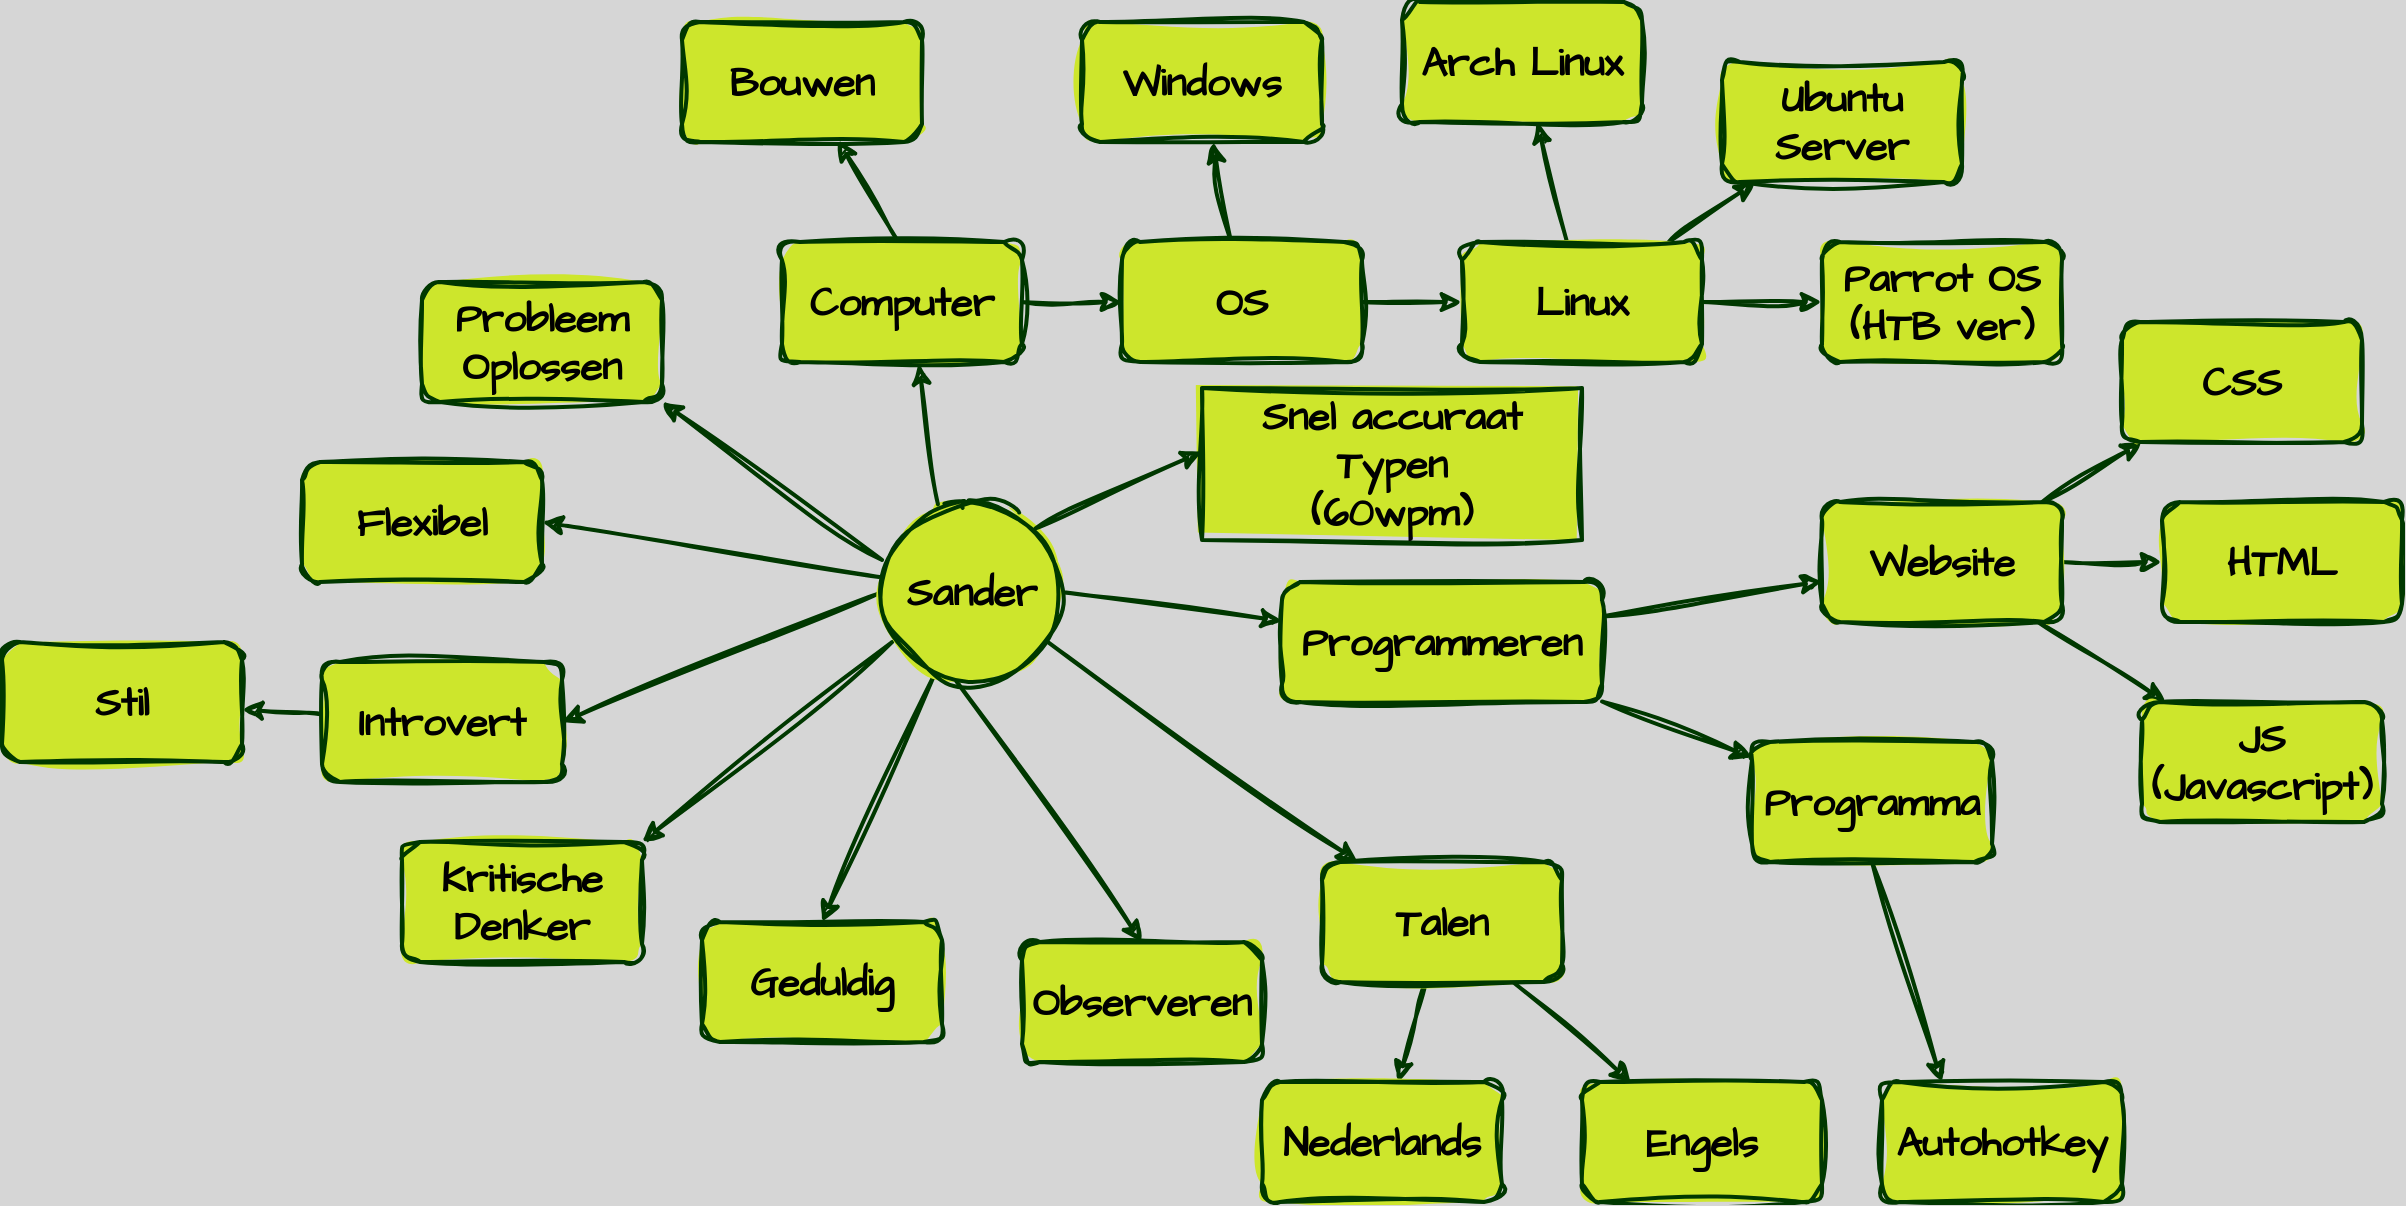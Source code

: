 <mxfile pages="2">
    <diagram id="lJBfK8prxVRhPcDOEmRC" name="Page-2">
        <mxGraphModel dx="1048" dy="631" grid="0" gridSize="49" guides="1" tooltips="1" connect="1" arrows="1" fold="1" page="1" pageScale="1" pageWidth="1600" pageHeight="900" background="#D6D6D6" math="0" shadow="0">
            <root>
                <mxCell id="0"/>
                <mxCell id="1" parent="0"/>
                <mxCell id="dBHgf9cFqM27kFAd7DCH-3" style="rounded=1;sketch=1;hachureGap=4;jiggle=2;curveFitting=1;orthogonalLoop=1;jettySize=auto;html=1;exitX=0;exitY=0.322;exitDx=0;exitDy=0;entryX=1;entryY=1;entryDx=0;entryDy=0;fontFamily=Architects Daughter;fontSource=https%3A%2F%2Ffonts.googleapis.com%2Fcss%3Ffamily%3DArchitects%2BDaughter;fontSize=16;exitPerimeter=0;strokeWidth=2;strokeColor=#003800;" parent="1" source="DGJEwcqjDVETwr9-OVBS-3" target="FKTd8FJMSbVs8_6Q-IS1-1" edge="1">
                    <mxGeometry relative="1" as="geometry">
                        <mxPoint x="580" y="370" as="sourcePoint"/>
                    </mxGeometry>
                </mxCell>
                <mxCell id="dBHgf9cFqM27kFAd7DCH-4" style="rounded=1;sketch=1;hachureGap=4;jiggle=2;curveFitting=1;orthogonalLoop=1;jettySize=auto;html=1;entryX=1;entryY=0.5;entryDx=0;entryDy=0;fontFamily=Architects Daughter;fontSource=https%3A%2F%2Ffonts.googleapis.com%2Fcss%3Ffamily%3DArchitects%2BDaughter;fontSize=16;strokeWidth=2;strokeColor=#003800;" parent="1" source="DGJEwcqjDVETwr9-OVBS-3" target="dBHgf9cFqM27kFAd7DCH-1" edge="1">
                    <mxGeometry relative="1" as="geometry">
                        <mxPoint x="580" y="400" as="sourcePoint"/>
                    </mxGeometry>
                </mxCell>
                <mxCell id="dBHgf9cFqM27kFAd7DCH-5" style="rounded=1;sketch=1;hachureGap=4;jiggle=2;curveFitting=1;orthogonalLoop=1;jettySize=auto;html=1;exitX=0.056;exitY=0.778;exitDx=0;exitDy=0;entryX=1;entryY=0;entryDx=0;entryDy=0;fontFamily=Architects Daughter;fontSource=https%3A%2F%2Ffonts.googleapis.com%2Fcss%3Ffamily%3DArchitects%2BDaughter;fontSize=16;exitPerimeter=0;strokeWidth=2;strokeColor=#003800;" parent="1" source="DGJEwcqjDVETwr9-OVBS-3" target="dBHgf9cFqM27kFAd7DCH-2" edge="1">
                    <mxGeometry relative="1" as="geometry">
                        <mxPoint x="580" y="430" as="sourcePoint"/>
                    </mxGeometry>
                </mxCell>
                <mxCell id="sg76Kp0iJmOYsMnc0KKo-1" style="rounded=1;sketch=1;hachureGap=4;jiggle=2;curveFitting=1;orthogonalLoop=1;jettySize=auto;html=1;entryX=0.5;entryY=0;entryDx=0;entryDy=0;fontFamily=Architects Daughter;fontSource=https%3A%2F%2Ffonts.googleapis.com%2Fcss%3Ffamily%3DArchitects%2BDaughter;fontSize=16;strokeColor=#003800;strokeWidth=2;" parent="1" source="DGJEwcqjDVETwr9-OVBS-3" target="ICA8Ov3XOzPT_Pr_ku3s-1" edge="1">
                    <mxGeometry relative="1" as="geometry">
                        <mxPoint x="640" y="430" as="sourcePoint"/>
                    </mxGeometry>
                </mxCell>
                <mxCell id="sg76Kp0iJmOYsMnc0KKo-2" style="rounded=1;sketch=1;hachureGap=4;jiggle=2;curveFitting=1;orthogonalLoop=1;jettySize=auto;html=1;exitX=0.4;exitY=0.978;exitDx=0;exitDy=0;entryX=0.5;entryY=0;entryDx=0;entryDy=0;fontFamily=Architects Daughter;fontSource=https%3A%2F%2Ffonts.googleapis.com%2Fcss%3Ffamily%3DArchitects%2BDaughter;fontSize=16;exitPerimeter=0;strokeColor=#003800;strokeWidth=2;" parent="1" source="DGJEwcqjDVETwr9-OVBS-3" target="ICA8Ov3XOzPT_Pr_ku3s-2" edge="1">
                    <mxGeometry relative="1" as="geometry">
                        <mxPoint x="670" y="430" as="sourcePoint"/>
                    </mxGeometry>
                </mxCell>
                <mxCell id="bMK--N1_vSF7hzGGuqKS-2" value="" style="rounded=1;sketch=1;hachureGap=4;jiggle=2;curveFitting=1;orthogonalLoop=1;jettySize=auto;html=1;fontFamily=Architects Daughter;fontSource=https%3A%2F%2Ffonts.googleapis.com%2Fcss%3Ffamily%3DArchitects%2BDaughter;fontSize=16;exitX=0.922;exitY=0.778;exitDx=0;exitDy=0;exitPerimeter=0;strokeColor=#003800;strokeWidth=2;" parent="1" source="DGJEwcqjDVETwr9-OVBS-3" target="bMK--N1_vSF7hzGGuqKS-1" edge="1">
                    <mxGeometry relative="1" as="geometry">
                        <mxPoint x="689.286" y="430" as="sourcePoint"/>
                    </mxGeometry>
                </mxCell>
                <mxCell id="bMK--N1_vSF7hzGGuqKS-4" value="" style="rounded=1;sketch=1;hachureGap=4;jiggle=2;curveFitting=1;orthogonalLoop=1;jettySize=auto;html=1;fontFamily=Architects Daughter;fontSource=https%3A%2F%2Ffonts.googleapis.com%2Fcss%3Ffamily%3DArchitects%2BDaughter;fontSize=16;exitX=1;exitY=0.5;exitDx=0;exitDy=0;fillColor=#008a00;strokeColor=#003800;strokeWidth=2;" parent="1" source="DGJEwcqjDVETwr9-OVBS-3" target="bMK--N1_vSF7hzGGuqKS-3" edge="1">
                    <mxGeometry relative="1" as="geometry">
                        <mxPoint x="700" y="397.391" as="sourcePoint"/>
                    </mxGeometry>
                </mxCell>
                <mxCell id="7GL4Ds3x8wnqYHLI3vcl-6" value="" style="sketch=1;hachureGap=4;jiggle=2;curveFitting=1;orthogonalLoop=1;jettySize=auto;html=1;fontFamily=Architects Daughter;fontSource=https%3A%2F%2Ffonts.googleapis.com%2Fcss%3Ffamily%3DArchitects%2BDaughter;fontSize=16;strokeColor=#003800;strokeWidth=2;" parent="1" source="7GL4Ds3x8wnqYHLI3vcl-1" target="7GL4Ds3x8wnqYHLI3vcl-5" edge="1">
                    <mxGeometry relative="1" as="geometry"/>
                </mxCell>
                <mxCell id="7GL4Ds3x8wnqYHLI3vcl-1" value="Computer" style="whiteSpace=wrap;html=1;fontSize=20;fontFamily=Architects Daughter;sketch=1;hachureGap=4;jiggle=2;curveFitting=1;fontSource=https%3A%2F%2Ffonts.googleapis.com%2Fcss%3Ffamily%3DArchitects%2BDaughter;rounded=1;fillColor=#CDE62C;strokeColor=#003800;fontColor=#000000;fillStyle=solid;strokeWidth=2;fontStyle=1;" parent="1" vertex="1">
                    <mxGeometry x="540" y="200" width="120" height="60" as="geometry"/>
                </mxCell>
                <mxCell id="7GL4Ds3x8wnqYHLI3vcl-3" value="Bouwen" style="whiteSpace=wrap;html=1;fontSize=20;fontFamily=Architects Daughter;sketch=1;hachureGap=4;jiggle=2;curveFitting=1;fontSource=https%3A%2F%2Ffonts.googleapis.com%2Fcss%3Ffamily%3DArchitects%2BDaughter;rounded=1;fillColor=#CDE62C;strokeColor=#003800;fontColor=#000000;fillStyle=solid;strokeWidth=2;fontStyle=1;" parent="1" vertex="1">
                    <mxGeometry x="490" y="90" width="120" height="60" as="geometry"/>
                </mxCell>
                <mxCell id="7GL4Ds3x8wnqYHLI3vcl-8" value="" style="sketch=1;hachureGap=4;jiggle=2;curveFitting=1;orthogonalLoop=1;jettySize=auto;html=1;fontFamily=Architects Daughter;fontSource=https%3A%2F%2Ffonts.googleapis.com%2Fcss%3Ffamily%3DArchitects%2BDaughter;fontSize=16;strokeColor=#003800;strokeWidth=2;" parent="1" source="7GL4Ds3x8wnqYHLI3vcl-5" target="7GL4Ds3x8wnqYHLI3vcl-7" edge="1">
                    <mxGeometry relative="1" as="geometry"/>
                </mxCell>
                <mxCell id="7GL4Ds3x8wnqYHLI3vcl-10" value="" style="sketch=1;hachureGap=4;jiggle=2;curveFitting=1;orthogonalLoop=1;jettySize=auto;html=1;fontFamily=Architects Daughter;fontSource=https%3A%2F%2Ffonts.googleapis.com%2Fcss%3Ffamily%3DArchitects%2BDaughter;fontSize=16;strokeColor=#003800;strokeWidth=2;" parent="1" source="7GL4Ds3x8wnqYHLI3vcl-5" target="7GL4Ds3x8wnqYHLI3vcl-9" edge="1">
                    <mxGeometry relative="1" as="geometry"/>
                </mxCell>
                <mxCell id="7GL4Ds3x8wnqYHLI3vcl-5" value="OS" style="whiteSpace=wrap;html=1;fontSize=20;fontFamily=Architects Daughter;sketch=1;hachureGap=4;jiggle=2;curveFitting=1;fontSource=https%3A%2F%2Ffonts.googleapis.com%2Fcss%3Ffamily%3DArchitects%2BDaughter;rounded=1;fillColor=#CDE62C;strokeColor=#003800;fontColor=#000000;fillStyle=solid;strokeWidth=2;fontStyle=1;" parent="1" vertex="1">
                    <mxGeometry x="710" y="200" width="120" height="60" as="geometry"/>
                </mxCell>
                <mxCell id="7GL4Ds3x8wnqYHLI3vcl-7" value="Windows" style="whiteSpace=wrap;html=1;fontSize=20;fontFamily=Architects Daughter;sketch=1;hachureGap=4;jiggle=2;curveFitting=1;fontSource=https%3A%2F%2Ffonts.googleapis.com%2Fcss%3Ffamily%3DArchitects%2BDaughter;rounded=1;fillColor=#CDE62C;strokeColor=#003800;fontColor=#000000;fillStyle=solid;strokeWidth=2;fontStyle=1;" parent="1" vertex="1">
                    <mxGeometry x="690" y="90" width="120" height="60" as="geometry"/>
                </mxCell>
                <mxCell id="7GL4Ds3x8wnqYHLI3vcl-12" value="" style="sketch=1;hachureGap=4;jiggle=2;curveFitting=1;orthogonalLoop=1;jettySize=auto;html=1;fontFamily=Architects Daughter;fontSource=https%3A%2F%2Ffonts.googleapis.com%2Fcss%3Ffamily%3DArchitects%2BDaughter;fontSize=16;strokeColor=#003800;strokeWidth=2;" parent="1" source="7GL4Ds3x8wnqYHLI3vcl-9" target="7GL4Ds3x8wnqYHLI3vcl-11" edge="1">
                    <mxGeometry relative="1" as="geometry"/>
                </mxCell>
                <mxCell id="7GL4Ds3x8wnqYHLI3vcl-14" value="" style="sketch=1;hachureGap=4;jiggle=2;curveFitting=1;orthogonalLoop=1;jettySize=auto;html=1;fontFamily=Architects Daughter;fontSource=https%3A%2F%2Ffonts.googleapis.com%2Fcss%3Ffamily%3DArchitects%2BDaughter;fontSize=16;strokeColor=#003800;strokeWidth=2;" parent="1" source="7GL4Ds3x8wnqYHLI3vcl-9" target="7GL4Ds3x8wnqYHLI3vcl-13" edge="1">
                    <mxGeometry relative="1" as="geometry"/>
                </mxCell>
                <mxCell id="sg76Kp0iJmOYsMnc0KKo-4" value="" style="edgeStyle=orthogonalEdgeStyle;rounded=1;sketch=1;hachureGap=4;jiggle=2;curveFitting=1;orthogonalLoop=1;jettySize=auto;html=1;fontFamily=Architects Daughter;fontSource=https%3A%2F%2Ffonts.googleapis.com%2Fcss%3Ffamily%3DArchitects%2BDaughter;fontSize=16;strokeColor=#003800;strokeWidth=2;" parent="1" source="7GL4Ds3x8wnqYHLI3vcl-9" target="sg76Kp0iJmOYsMnc0KKo-3" edge="1">
                    <mxGeometry relative="1" as="geometry"/>
                </mxCell>
                <mxCell id="7GL4Ds3x8wnqYHLI3vcl-9" value="Linux" style="whiteSpace=wrap;html=1;fontSize=20;fontFamily=Architects Daughter;sketch=1;hachureGap=4;jiggle=2;curveFitting=1;fontSource=https%3A%2F%2Ffonts.googleapis.com%2Fcss%3Ffamily%3DArchitects%2BDaughter;rounded=1;fillColor=#CDE62C;strokeColor=#003800;fontColor=#000000;fillStyle=solid;strokeWidth=2;fontStyle=1;" parent="1" vertex="1">
                    <mxGeometry x="880" y="200" width="120" height="60" as="geometry"/>
                </mxCell>
                <mxCell id="7GL4Ds3x8wnqYHLI3vcl-11" value="Arch Linux" style="whiteSpace=wrap;html=1;fontSize=20;fontFamily=Architects Daughter;sketch=1;hachureGap=4;jiggle=2;curveFitting=1;fontSource=https%3A%2F%2Ffonts.googleapis.com%2Fcss%3Ffamily%3DArchitects%2BDaughter;rounded=1;fillColor=#CDE62C;strokeColor=#003800;fontColor=#000000;fillStyle=solid;strokeWidth=2;fontStyle=1;" parent="1" vertex="1">
                    <mxGeometry x="850" y="80" width="120" height="60" as="geometry"/>
                </mxCell>
                <mxCell id="7GL4Ds3x8wnqYHLI3vcl-13" value="Ubuntu Server" style="whiteSpace=wrap;html=1;fontSize=20;fontFamily=Architects Daughter;sketch=1;hachureGap=4;jiggle=2;curveFitting=1;fontSource=https%3A%2F%2Ffonts.googleapis.com%2Fcss%3Ffamily%3DArchitects%2BDaughter;rounded=1;fillColor=#CDE62C;strokeColor=#003800;fontColor=#000000;fillStyle=solid;strokeWidth=2;fontStyle=1;" parent="1" vertex="1">
                    <mxGeometry x="1010" y="110" width="120" height="60" as="geometry"/>
                </mxCell>
                <mxCell id="FKTd8FJMSbVs8_6Q-IS1-1" value="Probleem Oplossen" style="whiteSpace=wrap;html=1;sketch=1;hachureGap=4;jiggle=2;curveFitting=1;fontFamily=Architects Daughter;fontSource=https%3A%2F%2Ffonts.googleapis.com%2Fcss%3Ffamily%3DArchitects%2BDaughter;fontSize=20;rounded=1;fillColor=#CDE62C;strokeColor=#003800;fontColor=#000000;fillStyle=solid;strokeWidth=2;fontStyle=1;" parent="1" vertex="1">
                    <mxGeometry x="360" y="220" width="120" height="60" as="geometry"/>
                </mxCell>
                <mxCell id="dBHgf9cFqM27kFAd7DCH-1" value="Flexibel" style="whiteSpace=wrap;html=1;rounded=1;sketch=1;hachureGap=4;jiggle=2;curveFitting=1;fontFamily=Architects Daughter;fontSource=https%3A%2F%2Ffonts.googleapis.com%2Fcss%3Ffamily%3DArchitects%2BDaughter;fontSize=20;fillColor=#CDE62C;strokeColor=#003800;fontColor=#000000;fillStyle=solid;strokeWidth=2;fontStyle=1;" parent="1" vertex="1">
                    <mxGeometry x="300" y="310" width="120" height="60" as="geometry"/>
                </mxCell>
                <mxCell id="dBHgf9cFqM27kFAd7DCH-2" value="Kritische Denker" style="whiteSpace=wrap;html=1;rounded=1;sketch=1;hachureGap=4;jiggle=2;curveFitting=1;fontFamily=Architects Daughter;fontSource=https%3A%2F%2Ffonts.googleapis.com%2Fcss%3Ffamily%3DArchitects%2BDaughter;fontSize=20;fillColor=#CDE62C;strokeColor=#003800;fontColor=#000000;fillStyle=solid;strokeWidth=2;fontStyle=1;" parent="1" vertex="1">
                    <mxGeometry x="350" y="500" width="120" height="60" as="geometry"/>
                </mxCell>
                <mxCell id="ICA8Ov3XOzPT_Pr_ku3s-1" value="Geduldig" style="whiteSpace=wrap;html=1;rounded=1;sketch=1;hachureGap=4;jiggle=2;curveFitting=1;fontFamily=Architects Daughter;fontSource=https%3A%2F%2Ffonts.googleapis.com%2Fcss%3Ffamily%3DArchitects%2BDaughter;fontSize=20;fillColor=#CDE62C;strokeColor=#003800;fontColor=#000000;fillStyle=solid;strokeWidth=2;fontStyle=1;" parent="1" vertex="1">
                    <mxGeometry x="500" y="540" width="120" height="60" as="geometry"/>
                </mxCell>
                <mxCell id="ICA8Ov3XOzPT_Pr_ku3s-2" value="Observeren" style="whiteSpace=wrap;html=1;rounded=1;sketch=1;hachureGap=4;jiggle=2;curveFitting=1;fontFamily=Architects Daughter;fontSource=https%3A%2F%2Ffonts.googleapis.com%2Fcss%3Ffamily%3DArchitects%2BDaughter;fontSize=20;fillColor=#CDE62C;strokeColor=#003800;fontColor=#000000;fillStyle=solid;strokeWidth=2;fontStyle=1;" parent="1" vertex="1">
                    <mxGeometry x="660" y="550" width="120" height="60" as="geometry"/>
                </mxCell>
                <mxCell id="sg76Kp0iJmOYsMnc0KKo-3" value="Parrot OS (HTB ver)" style="whiteSpace=wrap;html=1;fontSize=20;fontFamily=Architects Daughter;sketch=1;hachureGap=4;jiggle=2;curveFitting=1;fontSource=https%3A%2F%2Ffonts.googleapis.com%2Fcss%3Ffamily%3DArchitects%2BDaughter;rounded=1;fillColor=#CDE62C;strokeColor=#003800;fontColor=#000000;fillStyle=solid;strokeWidth=2;fontStyle=1;" parent="1" vertex="1">
                    <mxGeometry x="1060" y="200" width="120" height="60" as="geometry"/>
                </mxCell>
                <mxCell id="VrqIYCGYo8m3otVx9rai-2" value="" style="rounded=1;sketch=1;hachureGap=4;jiggle=2;curveFitting=1;orthogonalLoop=1;jettySize=auto;html=1;fontFamily=Architects Daughter;fontSource=https%3A%2F%2Ffonts.googleapis.com%2Fcss%3Ffamily%3DArchitects%2BDaughter;fontSize=16;strokeColor=#003800;strokeWidth=2;" parent="1" source="bMK--N1_vSF7hzGGuqKS-1" target="VrqIYCGYo8m3otVx9rai-1" edge="1">
                    <mxGeometry relative="1" as="geometry"/>
                </mxCell>
                <mxCell id="VrqIYCGYo8m3otVx9rai-4" value="" style="rounded=1;sketch=1;hachureGap=4;jiggle=2;curveFitting=1;orthogonalLoop=1;jettySize=auto;html=1;fontFamily=Architects Daughter;fontSource=https%3A%2F%2Ffonts.googleapis.com%2Fcss%3Ffamily%3DArchitects%2BDaughter;fontSize=16;strokeColor=#003800;strokeWidth=2;" parent="1" source="bMK--N1_vSF7hzGGuqKS-1" target="VrqIYCGYo8m3otVx9rai-3" edge="1">
                    <mxGeometry relative="1" as="geometry"/>
                </mxCell>
                <mxCell id="bMK--N1_vSF7hzGGuqKS-1" value="Talen" style="whiteSpace=wrap;html=1;fontSize=20;fontFamily=Architects Daughter;sketch=1;hachureGap=4;jiggle=2;curveFitting=1;fontSource=https%3A%2F%2Ffonts.googleapis.com%2Fcss%3Ffamily%3DArchitects%2BDaughter;rounded=1;fillColor=#CDE62C;strokeColor=#003800;fontColor=#000000;fillStyle=solid;strokeWidth=2;fontStyle=1;" parent="1" vertex="1">
                    <mxGeometry x="810" y="510" width="120" height="60" as="geometry"/>
                </mxCell>
                <mxCell id="VrqIYCGYo8m3otVx9rai-7" value="" style="rounded=1;sketch=1;hachureGap=4;jiggle=2;curveFitting=1;orthogonalLoop=1;jettySize=auto;html=1;fontFamily=Architects Daughter;fontSource=https%3A%2F%2Ffonts.googleapis.com%2Fcss%3Ffamily%3DArchitects%2BDaughter;fontSize=16;fontColor=#003800;strokeColor=#003800;strokeWidth=2;" parent="1" source="bMK--N1_vSF7hzGGuqKS-3" target="VrqIYCGYo8m3otVx9rai-5" edge="1">
                    <mxGeometry relative="1" as="geometry"/>
                </mxCell>
                <mxCell id="VrqIYCGYo8m3otVx9rai-9" value="" style="rounded=1;sketch=1;hachureGap=4;jiggle=2;curveFitting=1;orthogonalLoop=1;jettySize=auto;html=1;fontFamily=Architects Daughter;fontSource=https%3A%2F%2Ffonts.googleapis.com%2Fcss%3Ffamily%3DArchitects%2BDaughter;fontSize=16;strokeWidth=2;strokeColor=#003800;" parent="1" source="bMK--N1_vSF7hzGGuqKS-3" target="VrqIYCGYo8m3otVx9rai-8" edge="1">
                    <mxGeometry relative="1" as="geometry"/>
                </mxCell>
                <mxCell id="bMK--N1_vSF7hzGGuqKS-3" value="Programmeren" style="whiteSpace=wrap;html=1;fontSize=20;fontFamily=Architects Daughter;sketch=1;hachureGap=4;jiggle=2;curveFitting=1;fontSource=https%3A%2F%2Ffonts.googleapis.com%2Fcss%3Ffamily%3DArchitects%2BDaughter;rounded=1;fillColor=#CDE62C;fillStyle=solid;strokeWidth=2;strokeColor=#003800;fontColor=#000000;fontStyle=1" parent="1" vertex="1">
                    <mxGeometry x="790" y="370" width="160" height="60" as="geometry"/>
                </mxCell>
                <mxCell id="VrqIYCGYo8m3otVx9rai-1" value="Nederlands" style="whiteSpace=wrap;html=1;fontSize=20;fontFamily=Architects Daughter;sketch=1;hachureGap=4;jiggle=2;curveFitting=1;fontSource=https%3A%2F%2Ffonts.googleapis.com%2Fcss%3Ffamily%3DArchitects%2BDaughter;rounded=1;fillColor=#CDE62C;strokeColor=#003800;fontColor=#000000;fillStyle=solid;strokeWidth=2;fontStyle=1;" parent="1" vertex="1">
                    <mxGeometry x="780" y="620" width="120" height="60" as="geometry"/>
                </mxCell>
                <mxCell id="VrqIYCGYo8m3otVx9rai-3" value="Engels" style="whiteSpace=wrap;html=1;fontSize=20;fontFamily=Architects Daughter;sketch=1;hachureGap=4;jiggle=2;curveFitting=1;fontSource=https%3A%2F%2Ffonts.googleapis.com%2Fcss%3Ffamily%3DArchitects%2BDaughter;rounded=1;fillColor=#CDE62C;strokeColor=#003800;fontColor=#000000;fillStyle=solid;strokeWidth=2;fontStyle=1;" parent="1" vertex="1">
                    <mxGeometry x="940" y="620" width="120" height="60" as="geometry"/>
                </mxCell>
                <mxCell id="VrqIYCGYo8m3otVx9rai-11" value="" style="rounded=1;sketch=1;hachureGap=4;jiggle=2;curveFitting=1;orthogonalLoop=1;jettySize=auto;html=1;fontFamily=Architects Daughter;fontSource=https%3A%2F%2Ffonts.googleapis.com%2Fcss%3Ffamily%3DArchitects%2BDaughter;fontSize=16;strokeColor=#003800;strokeWidth=2;" parent="1" source="VrqIYCGYo8m3otVx9rai-5" target="VrqIYCGYo8m3otVx9rai-10" edge="1">
                    <mxGeometry relative="1" as="geometry"/>
                </mxCell>
                <mxCell id="VrqIYCGYo8m3otVx9rai-13" value="" style="rounded=1;sketch=1;hachureGap=4;jiggle=2;curveFitting=1;orthogonalLoop=1;jettySize=auto;html=1;fontFamily=Architects Daughter;fontSource=https%3A%2F%2Ffonts.googleapis.com%2Fcss%3Ffamily%3DArchitects%2BDaughter;fontSize=16;strokeWidth=2;strokeColor=#003800;" parent="1" source="VrqIYCGYo8m3otVx9rai-5" target="VrqIYCGYo8m3otVx9rai-12" edge="1">
                    <mxGeometry relative="1" as="geometry"/>
                </mxCell>
                <mxCell id="VrqIYCGYo8m3otVx9rai-15" value="" style="rounded=1;sketch=1;hachureGap=4;jiggle=2;curveFitting=1;orthogonalLoop=1;jettySize=auto;html=1;fontFamily=Architects Daughter;fontSource=https%3A%2F%2Ffonts.googleapis.com%2Fcss%3Ffamily%3DArchitects%2BDaughter;fontSize=16;strokeWidth=2;strokeColor=#003800;" parent="1" source="VrqIYCGYo8m3otVx9rai-5" target="VrqIYCGYo8m3otVx9rai-14" edge="1">
                    <mxGeometry relative="1" as="geometry"/>
                </mxCell>
                <mxCell id="VrqIYCGYo8m3otVx9rai-5" value="Website" style="whiteSpace=wrap;html=1;fontSize=20;fontFamily=Architects Daughter;sketch=1;hachureGap=4;jiggle=2;curveFitting=1;fontSource=https%3A%2F%2Ffonts.googleapis.com%2Fcss%3Ffamily%3DArchitects%2BDaughter;rounded=1;fillColor=#CDE62C;strokeColor=#003800;fontColor=#000000;fillStyle=solid;strokeWidth=2;fontStyle=1;" parent="1" vertex="1">
                    <mxGeometry x="1060" y="330" width="120" height="60" as="geometry"/>
                </mxCell>
                <mxCell id="VrqIYCGYo8m3otVx9rai-8" value="Programma" style="whiteSpace=wrap;html=1;fontSize=20;fontFamily=Architects Daughter;sketch=1;hachureGap=4;jiggle=2;curveFitting=1;fontSource=https%3A%2F%2Ffonts.googleapis.com%2Fcss%3Ffamily%3DArchitects%2BDaughter;rounded=1;fillColor=#CDE62C;fillStyle=solid;strokeWidth=2;strokeColor=#003800;fontColor=#000000;fontStyle=1" parent="1" vertex="1">
                    <mxGeometry x="1025" y="450" width="120" height="60" as="geometry"/>
                </mxCell>
                <mxCell id="VrqIYCGYo8m3otVx9rai-10" value="HTML" style="whiteSpace=wrap;html=1;fontSize=20;fontFamily=Architects Daughter;sketch=1;hachureGap=4;jiggle=2;curveFitting=1;fontSource=https%3A%2F%2Ffonts.googleapis.com%2Fcss%3Ffamily%3DArchitects%2BDaughter;rounded=1;fillColor=#CDE62C;strokeColor=#003800;fontColor=#000000;fillStyle=solid;strokeWidth=2;fontStyle=1;" parent="1" vertex="1">
                    <mxGeometry x="1230" y="330" width="120" height="60" as="geometry"/>
                </mxCell>
                <mxCell id="VrqIYCGYo8m3otVx9rai-12" value="CSS" style="whiteSpace=wrap;html=1;fontSize=20;fontFamily=Architects Daughter;sketch=1;hachureGap=4;jiggle=2;curveFitting=1;fontSource=https%3A%2F%2Ffonts.googleapis.com%2Fcss%3Ffamily%3DArchitects%2BDaughter;rounded=1;fillColor=#CDE62C;strokeColor=#003800;fontColor=#000000;fillStyle=solid;strokeWidth=2;fontStyle=1;" parent="1" vertex="1">
                    <mxGeometry x="1210" y="240" width="120" height="60" as="geometry"/>
                </mxCell>
                <mxCell id="VrqIYCGYo8m3otVx9rai-14" value="JS&lt;br&gt;(Javascript)" style="whiteSpace=wrap;html=1;fontSize=20;fontFamily=Architects Daughter;sketch=1;hachureGap=4;jiggle=2;curveFitting=1;fontSource=https%3A%2F%2Ffonts.googleapis.com%2Fcss%3Ffamily%3DArchitects%2BDaughter;rounded=1;fillColor=#CDE62C;strokeColor=#003800;fontColor=#000000;fillStyle=solid;strokeWidth=2;fontStyle=1;" parent="1" vertex="1">
                    <mxGeometry x="1220" y="430" width="120" height="60" as="geometry"/>
                </mxCell>
                <mxCell id="VrqIYCGYo8m3otVx9rai-17" value="Autohotkey" style="whiteSpace=wrap;html=1;rounded=1;sketch=1;hachureGap=4;jiggle=2;curveFitting=1;fontFamily=Architects Daughter;fontSource=https%3A%2F%2Ffonts.googleapis.com%2Fcss%3Ffamily%3DArchitects%2BDaughter;fontSize=20;fillColor=#CDE62C;strokeColor=#003800;fontColor=#000000;fillStyle=solid;strokeWidth=2;fontStyle=1;" parent="1" vertex="1">
                    <mxGeometry x="1090" y="620" width="120" height="60" as="geometry"/>
                </mxCell>
                <mxCell id="VrqIYCGYo8m3otVx9rai-18" style="rounded=1;sketch=1;hachureGap=4;jiggle=2;curveFitting=1;orthogonalLoop=1;jettySize=auto;html=1;exitX=0.5;exitY=1;exitDx=0;exitDy=0;entryX=0.25;entryY=0;entryDx=0;entryDy=0;fontFamily=Architects Daughter;fontSource=https%3A%2F%2Ffonts.googleapis.com%2Fcss%3Ffamily%3DArchitects%2BDaughter;fontSize=16;strokeColor=#003800;strokeWidth=2;" parent="1" source="VrqIYCGYo8m3otVx9rai-8" target="VrqIYCGYo8m3otVx9rai-17" edge="1">
                    <mxGeometry relative="1" as="geometry"/>
                </mxCell>
                <mxCell id="gaqq1DIrmuj75L9CFIoo-3" style="rounded=0;sketch=1;hachureGap=4;jiggle=2;curveFitting=1;orthogonalLoop=1;jettySize=auto;html=1;exitX=0;exitY=0.5;exitDx=0;exitDy=0;entryX=1;entryY=0.5;entryDx=0;entryDy=0;fontFamily=Architects Daughter;fontSource=https%3A%2F%2Ffonts.googleapis.com%2Fcss%3Ffamily%3DArchitects%2BDaughter;fontSize=16;strokeWidth=2;strokeColor=#003800;" parent="1" source="DGJEwcqjDVETwr9-OVBS-3" target="gaqq1DIrmuj75L9CFIoo-2" edge="1">
                    <mxGeometry relative="1" as="geometry"/>
                </mxCell>
                <mxCell id="DGJEwcqjDVETwr9-OVBS-3" value="Sander" style="ellipse;whiteSpace=wrap;html=1;aspect=fixed;rounded=1;sketch=1;hachureGap=4;jiggle=2;curveFitting=1;fontFamily=Architects Daughter;fontSource=https%3A%2F%2Ffonts.googleapis.com%2Fcss%3Ffamily%3DArchitects%2BDaughter;fontSize=20;fillColor=#CDE62C;strokeColor=#003800;fontColor=#000000;fillStyle=solid;strokeWidth=2;fontStyle=1;" parent="1" vertex="1">
                    <mxGeometry x="590" y="330" width="90" height="90" as="geometry"/>
                </mxCell>
                <mxCell id="gaqq1DIrmuj75L9CFIoo-5" value="" style="rounded=0;sketch=1;hachureGap=4;jiggle=2;curveFitting=1;orthogonalLoop=1;jettySize=auto;html=1;fontFamily=Architects Daughter;fontSource=https%3A%2F%2Ffonts.googleapis.com%2Fcss%3Ffamily%3DArchitects%2BDaughter;fontSize=16;strokeColor=#003800;strokeWidth=2;" parent="1" source="gaqq1DIrmuj75L9CFIoo-2" target="gaqq1DIrmuj75L9CFIoo-4" edge="1">
                    <mxGeometry relative="1" as="geometry"/>
                </mxCell>
                <mxCell id="gaqq1DIrmuj75L9CFIoo-2" value="Introvert" style="whiteSpace=wrap;html=1;sketch=1;hachureGap=4;jiggle=2;curveFitting=1;fontFamily=Architects Daughter;fontSource=https%3A%2F%2Ffonts.googleapis.com%2Fcss%3Ffamily%3DArchitects%2BDaughter;fontSize=20;fillColor=#CDE62C;strokeColor=#003800;fontColor=#000000;rounded=1;fillStyle=solid;strokeWidth=2;fontStyle=1;" parent="1" vertex="1">
                    <mxGeometry x="310" y="410" width="120" height="60" as="geometry"/>
                </mxCell>
                <mxCell id="gaqq1DIrmuj75L9CFIoo-4" value="Stil" style="whiteSpace=wrap;html=1;fontSize=20;fontFamily=Architects Daughter;sketch=1;hachureGap=4;jiggle=2;curveFitting=1;fontSource=https%3A%2F%2Ffonts.googleapis.com%2Fcss%3Ffamily%3DArchitects%2BDaughter;fillColor=#CDE62C;strokeColor=#003800;fontColor=#000000;rounded=1;fillStyle=solid;strokeWidth=2;fontStyle=1;" parent="1" vertex="1">
                    <mxGeometry x="150" y="400" width="120" height="60" as="geometry"/>
                </mxCell>
                <mxCell id="a_v9IAJ8nVV1_tyl91rn-1" value="Snel accuraat Typen&lt;br&gt;(60wpm)" style="whiteSpace=wrap;html=1;sketch=1;hachureGap=4;jiggle=2;curveFitting=1;fontFamily=Architects Daughter;fontSource=https%3A%2F%2Ffonts.googleapis.com%2Fcss%3Ffamily%3DArchitects%2BDaughter;fontSize=20;fillColor=#CDE62C;fillStyle=solid;strokeColor=#003800;strokeWidth=2;fontStyle=1;fontColor=#000000;" parent="1" vertex="1">
                    <mxGeometry x="750" y="273" width="190" height="76" as="geometry"/>
                </mxCell>
                <mxCell id="3" value="" style="rounded=1;sketch=1;hachureGap=4;jiggle=2;curveFitting=1;orthogonalLoop=1;jettySize=auto;html=1;fontFamily=Architects Daughter;fontSource=https%3A%2F%2Ffonts.googleapis.com%2Fcss%3Ffamily%3DArchitects%2BDaughter;fontSize=16;exitX=0.311;exitY=0.013;exitDx=0;exitDy=0;fillColor=#008a00;strokeColor=#003800;strokeWidth=2;entryX=0.57;entryY=1.013;entryDx=0;entryDy=0;entryPerimeter=0;exitPerimeter=0;" parent="1" source="DGJEwcqjDVETwr9-OVBS-3" target="7GL4Ds3x8wnqYHLI3vcl-1" edge="1">
                    <mxGeometry relative="1" as="geometry">
                        <mxPoint x="578" y="300" as="sourcePoint"/>
                        <mxPoint x="688" y="314.474" as="targetPoint"/>
                    </mxGeometry>
                </mxCell>
                <mxCell id="4" value="" style="rounded=1;sketch=1;hachureGap=4;jiggle=2;curveFitting=1;orthogonalLoop=1;jettySize=auto;html=1;fontFamily=Architects Daughter;fontSource=https%3A%2F%2Ffonts.googleapis.com%2Fcss%3Ffamily%3DArchitects%2BDaughter;fontSize=16;fillColor=#008a00;strokeColor=#003800;strokeWidth=2;" parent="1" edge="1">
                    <mxGeometry relative="1" as="geometry">
                        <mxPoint x="597" y="198" as="sourcePoint"/>
                        <mxPoint x="568" y="149" as="targetPoint"/>
                    </mxGeometry>
                </mxCell>
                <mxCell id="5" value="" style="rounded=1;sketch=1;hachureGap=4;jiggle=2;curveFitting=1;orthogonalLoop=1;jettySize=auto;html=1;fontFamily=Architects Daughter;fontSource=https%3A%2F%2Ffonts.googleapis.com%2Fcss%3Ffamily%3DArchitects%2BDaughter;fontSize=16;exitX=1;exitY=0;exitDx=0;exitDy=0;fillColor=#008a00;strokeColor=#003800;strokeWidth=2;entryX=0;entryY=0.418;entryDx=0;entryDy=0;entryPerimeter=0;" parent="1" source="DGJEwcqjDVETwr9-OVBS-3" target="a_v9IAJ8nVV1_tyl91rn-1" edge="1">
                    <mxGeometry relative="1" as="geometry">
                        <mxPoint x="627.99" y="341.17" as="sourcePoint"/>
                        <mxPoint x="618.4" y="270.78" as="targetPoint"/>
                    </mxGeometry>
                </mxCell>
            </root>
        </mxGraphModel>
    </diagram>
    <diagram id="OSzmch6q422nBb76zM-D" name="Page-3">
        <mxGraphModel dx="1048" dy="631" grid="0" gridSize="10" guides="1" tooltips="1" connect="1" arrows="1" fold="1" page="1" pageScale="1" pageWidth="1600" pageHeight="900" background="#D6D6D6" math="0" shadow="0">
            <root>
                <mxCell id="0"/>
                <mxCell id="1" parent="0"/>
                <mxCell id="wsx7w1LYCG1wdy5AvT3w-2" style="rounded=1;sketch=1;hachureGap=4;jiggle=2;curveFitting=1;orthogonalLoop=1;jettySize=auto;html=1;exitX=0;exitY=0.322;exitDx=0;exitDy=0;fontFamily=Architects Daughter;fontSource=https%3A%2F%2Ffonts.googleapis.com%2Fcss%3Ffamily%3DArchitects%2BDaughter;fontSize=16;exitPerimeter=0;strokeColor=#003800;strokeWidth=2;" parent="1" source="wsx7w1LYCG1wdy5AvT3w-47" target="wsx7w1LYCG1wdy5AvT3w-23" edge="1">
                    <mxGeometry relative="1" as="geometry">
                        <mxPoint x="580" y="370" as="sourcePoint"/>
                    </mxGeometry>
                </mxCell>
                <mxCell id="wsx7w1LYCG1wdy5AvT3w-3" style="rounded=1;sketch=1;hachureGap=4;jiggle=2;curveFitting=1;orthogonalLoop=1;jettySize=auto;html=1;entryX=1;entryY=0.5;entryDx=0;entryDy=0;fontFamily=Architects Daughter;fontSource=https%3A%2F%2Ffonts.googleapis.com%2Fcss%3Ffamily%3DArchitects%2BDaughter;fontSize=16;strokeColor=#003800;strokeWidth=2;" parent="1" source="wsx7w1LYCG1wdy5AvT3w-47" target="wsx7w1LYCG1wdy5AvT3w-24" edge="1">
                    <mxGeometry relative="1" as="geometry">
                        <mxPoint x="580" y="400" as="sourcePoint"/>
                    </mxGeometry>
                </mxCell>
                <mxCell id="wsx7w1LYCG1wdy5AvT3w-4" style="rounded=1;sketch=1;hachureGap=4;jiggle=2;curveFitting=1;orthogonalLoop=1;jettySize=auto;html=1;exitX=0.056;exitY=0.778;exitDx=0;exitDy=0;entryX=1;entryY=0;entryDx=0;entryDy=0;fontFamily=Architects Daughter;fontSource=https%3A%2F%2Ffonts.googleapis.com%2Fcss%3Ffamily%3DArchitects%2BDaughter;fontSize=16;exitPerimeter=0;strokeColor=#003800;strokeWidth=2;" parent="1" source="wsx7w1LYCG1wdy5AvT3w-47" target="wsx7w1LYCG1wdy5AvT3w-25" edge="1">
                    <mxGeometry relative="1" as="geometry">
                        <mxPoint x="580" y="430" as="sourcePoint"/>
                    </mxGeometry>
                </mxCell>
                <mxCell id="wsx7w1LYCG1wdy5AvT3w-5" style="rounded=1;sketch=1;hachureGap=4;jiggle=2;curveFitting=1;orthogonalLoop=1;jettySize=auto;html=1;entryX=0.5;entryY=0;entryDx=0;entryDy=0;fontFamily=Architects Daughter;fontSource=https%3A%2F%2Ffonts.googleapis.com%2Fcss%3Ffamily%3DArchitects%2BDaughter;fontSize=16;strokeColor=#003800;strokeWidth=2;" parent="1" source="wsx7w1LYCG1wdy5AvT3w-47" target="wsx7w1LYCG1wdy5AvT3w-26" edge="1">
                    <mxGeometry relative="1" as="geometry">
                        <mxPoint x="640" y="430" as="sourcePoint"/>
                    </mxGeometry>
                </mxCell>
                <mxCell id="wsx7w1LYCG1wdy5AvT3w-6" style="rounded=1;sketch=1;hachureGap=4;jiggle=2;curveFitting=1;orthogonalLoop=1;jettySize=auto;html=1;exitX=0.4;exitY=0.978;exitDx=0;exitDy=0;entryX=0.5;entryY=0;entryDx=0;entryDy=0;fontFamily=Architects Daughter;fontSource=https%3A%2F%2Ffonts.googleapis.com%2Fcss%3Ffamily%3DArchitects%2BDaughter;fontSize=16;exitPerimeter=0;strokeColor=#003800;strokeWidth=2;" parent="1" source="wsx7w1LYCG1wdy5AvT3w-47" target="wsx7w1LYCG1wdy5AvT3w-27" edge="1">
                    <mxGeometry relative="1" as="geometry">
                        <mxPoint x="670" y="430" as="sourcePoint"/>
                    </mxGeometry>
                </mxCell>
                <mxCell id="wsx7w1LYCG1wdy5AvT3w-7" value="" style="rounded=1;sketch=1;hachureGap=4;jiggle=2;curveFitting=1;orthogonalLoop=1;jettySize=auto;html=1;fontFamily=Architects Daughter;fontSource=https%3A%2F%2Ffonts.googleapis.com%2Fcss%3Ffamily%3DArchitects%2BDaughter;fontSize=16;exitX=0.922;exitY=0.778;exitDx=0;exitDy=0;exitPerimeter=0;strokeColor=#003800;strokeWidth=2;" parent="1" source="wsx7w1LYCG1wdy5AvT3w-47" target="wsx7w1LYCG1wdy5AvT3w-31" edge="1">
                    <mxGeometry relative="1" as="geometry">
                        <mxPoint x="689.286" y="430" as="sourcePoint"/>
                    </mxGeometry>
                </mxCell>
                <mxCell id="wsx7w1LYCG1wdy5AvT3w-8" value="" style="rounded=1;sketch=1;hachureGap=4;jiggle=2;curveFitting=1;orthogonalLoop=1;jettySize=auto;html=1;fontFamily=Architects Daughter;fontSource=https%3A%2F%2Ffonts.googleapis.com%2Fcss%3Ffamily%3DArchitects%2BDaughter;fontSize=16;exitX=1;exitY=0.5;exitDx=0;exitDy=0;strokeColor=#003800;strokeWidth=2;" parent="1" source="wsx7w1LYCG1wdy5AvT3w-47" target="wsx7w1LYCG1wdy5AvT3w-34" edge="1">
                    <mxGeometry relative="1" as="geometry">
                        <mxPoint x="700" y="397.391" as="sourcePoint"/>
                    </mxGeometry>
                </mxCell>
                <mxCell id="wsx7w1LYCG1wdy5AvT3w-23" value="Probleem Oplossen" style="whiteSpace=wrap;html=1;sketch=1;hachureGap=4;jiggle=2;curveFitting=1;fontFamily=Architects Daughter;fontSource=https%3A%2F%2Ffonts.googleapis.com%2Fcss%3Ffamily%3DArchitects%2BDaughter;fontSize=20;rounded=1;fillColor=#CDE62C;strokeColor=#003800;fontColor=#000000;fillStyle=solid;strokeWidth=2;fontStyle=1;" parent="1" vertex="1">
                    <mxGeometry x="438" y="257" width="120" height="60" as="geometry"/>
                </mxCell>
                <mxCell id="wsx7w1LYCG1wdy5AvT3w-24" value="Flexibel" style="whiteSpace=wrap;html=1;rounded=1;sketch=1;hachureGap=4;jiggle=2;curveFitting=1;fontFamily=Architects Daughter;fontSource=https%3A%2F%2Ffonts.googleapis.com%2Fcss%3Ffamily%3DArchitects%2BDaughter;fontSize=20;fillColor=#CDE62C;strokeColor=#003800;fontColor=#000000;fillStyle=solid;strokeWidth=2;fontStyle=1;" parent="1" vertex="1">
                    <mxGeometry x="393" y="353" width="120" height="60" as="geometry"/>
                </mxCell>
                <mxCell id="wsx7w1LYCG1wdy5AvT3w-25" value="Kritische Denker" style="whiteSpace=wrap;html=1;rounded=1;sketch=1;hachureGap=4;jiggle=2;curveFitting=1;fontFamily=Architects Daughter;fontSource=https%3A%2F%2Ffonts.googleapis.com%2Fcss%3Ffamily%3DArchitects%2BDaughter;fontSize=20;fillColor=#CDE62C;strokeColor=#003800;fontColor=#000000;fillStyle=solid;strokeWidth=2;fontStyle=1;" parent="1" vertex="1">
                    <mxGeometry x="396" y="447" width="120" height="60" as="geometry"/>
                </mxCell>
                <mxCell id="wsx7w1LYCG1wdy5AvT3w-26" value="Geduldig" style="whiteSpace=wrap;html=1;rounded=1;sketch=1;hachureGap=4;jiggle=2;curveFitting=1;fontFamily=Architects Daughter;fontSource=https%3A%2F%2Ffonts.googleapis.com%2Fcss%3Ffamily%3DArchitects%2BDaughter;fontSize=20;fillColor=#CDE62C;strokeColor=#003800;fontColor=#000000;fillStyle=solid;strokeWidth=2;fontStyle=1;" parent="1" vertex="1">
                    <mxGeometry x="504" y="518" width="120" height="60" as="geometry"/>
                </mxCell>
                <mxCell id="wsx7w1LYCG1wdy5AvT3w-27" value="Observeren" style="whiteSpace=wrap;html=1;rounded=1;sketch=1;hachureGap=4;jiggle=2;curveFitting=1;fontFamily=Architects Daughter;fontSource=https%3A%2F%2Ffonts.googleapis.com%2Fcss%3Ffamily%3DArchitects%2BDaughter;fontSize=20;fillColor=#CDE62C;strokeColor=#003800;fontColor=#000000;fillStyle=solid;strokeWidth=2;fontStyle=1;" parent="1" vertex="1">
                    <mxGeometry x="662" y="503" width="120" height="60" as="geometry"/>
                </mxCell>
                <mxCell id="wsx7w1LYCG1wdy5AvT3w-29" value="" style="rounded=1;sketch=1;hachureGap=4;jiggle=2;curveFitting=1;orthogonalLoop=1;jettySize=auto;html=1;fontFamily=Architects Daughter;fontSource=https%3A%2F%2Ffonts.googleapis.com%2Fcss%3Ffamily%3DArchitects%2BDaughter;fontSize=16;strokeColor=#003800;strokeWidth=2;" parent="1" source="wsx7w1LYCG1wdy5AvT3w-31" target="wsx7w1LYCG1wdy5AvT3w-35" edge="1">
                    <mxGeometry relative="1" as="geometry"/>
                </mxCell>
                <mxCell id="wsx7w1LYCG1wdy5AvT3w-30" value="" style="rounded=1;sketch=1;hachureGap=4;jiggle=2;curveFitting=1;orthogonalLoop=1;jettySize=auto;html=1;fontFamily=Architects Daughter;fontSource=https%3A%2F%2Ffonts.googleapis.com%2Fcss%3Ffamily%3DArchitects%2BDaughter;fontSize=16;strokeColor=#003800;strokeWidth=2;" parent="1" source="wsx7w1LYCG1wdy5AvT3w-31" target="wsx7w1LYCG1wdy5AvT3w-36" edge="1">
                    <mxGeometry relative="1" as="geometry"/>
                </mxCell>
                <mxCell id="wsx7w1LYCG1wdy5AvT3w-49" value="" style="rounded=1;sketch=1;hachureGap=4;jiggle=2;curveFitting=1;orthogonalLoop=1;jettySize=auto;html=1;fontFamily=Architects Daughter;fontSource=https%3A%2F%2Ffonts.googleapis.com%2Fcss%3Ffamily%3DArchitects%2BDaughter;fontSize=16;strokeColor=#003800;strokeWidth=2;" parent="1" source="wsx7w1LYCG1wdy5AvT3w-31" target="wsx7w1LYCG1wdy5AvT3w-48" edge="1">
                    <mxGeometry relative="1" as="geometry"/>
                </mxCell>
                <mxCell id="PnYc2LKM7yusdAFqbgWo-2" value="" style="rounded=1;sketch=1;hachureGap=4;jiggle=2;curveFitting=1;orthogonalLoop=1;jettySize=auto;html=1;fontFamily=Architects Daughter;fontSource=https%3A%2F%2Ffonts.googleapis.com%2Fcss%3Ffamily%3DArchitects%2BDaughter;fontSize=16;strokeColor=#003800;strokeWidth=2;" parent="1" source="wsx7w1LYCG1wdy5AvT3w-31" target="PnYc2LKM7yusdAFqbgWo-1" edge="1">
                    <mxGeometry relative="1" as="geometry"/>
                </mxCell>
                <mxCell id="vYda4CCFtrM1acB5d3r1-6" value="" style="edgeStyle=orthogonalEdgeStyle;rounded=1;sketch=1;hachureGap=4;jiggle=2;curveFitting=1;orthogonalLoop=1;jettySize=auto;html=1;fontFamily=Architects Daughter;fontSource=https%3A%2F%2Ffonts.googleapis.com%2Fcss%3Ffamily%3DArchitects%2BDaughter;fontSize=16;strokeColor=#003800;strokeWidth=2;" parent="1" source="wsx7w1LYCG1wdy5AvT3w-31" target="vYda4CCFtrM1acB5d3r1-5" edge="1">
                    <mxGeometry relative="1" as="geometry"/>
                </mxCell>
                <mxCell id="wsx7w1LYCG1wdy5AvT3w-31" value="Talen" style="whiteSpace=wrap;html=1;fontSize=20;fontFamily=Architects Daughter;sketch=1;hachureGap=4;jiggle=2;curveFitting=1;fontSource=https%3A%2F%2Ffonts.googleapis.com%2Fcss%3Ffamily%3DArchitects%2BDaughter;rounded=1;fillColor=#CDE62C;strokeColor=#003800;fontColor=#000000;fillStyle=solid;strokeWidth=2;fontStyle=1;" parent="1" vertex="1">
                    <mxGeometry x="810" y="510" width="120" height="60" as="geometry"/>
                </mxCell>
                <mxCell id="wsx7w1LYCG1wdy5AvT3w-32" value="" style="rounded=1;sketch=1;hachureGap=4;jiggle=2;curveFitting=1;orthogonalLoop=1;jettySize=auto;html=1;fontFamily=Architects Daughter;fontSource=https%3A%2F%2Ffonts.googleapis.com%2Fcss%3Ffamily%3DArchitects%2BDaughter;fontSize=16;strokeColor=#003800;strokeWidth=2;" parent="1" source="wsx7w1LYCG1wdy5AvT3w-34" target="wsx7w1LYCG1wdy5AvT3w-40" edge="1">
                    <mxGeometry relative="1" as="geometry"/>
                </mxCell>
                <mxCell id="wsx7w1LYCG1wdy5AvT3w-34" value="Programmeren" style="whiteSpace=wrap;html=1;fontSize=20;fontFamily=Architects Daughter;sketch=1;hachureGap=4;jiggle=2;curveFitting=1;fontSource=https%3A%2F%2Ffonts.googleapis.com%2Fcss%3Ffamily%3DArchitects%2BDaughter;rounded=1;fillColor=#CDE62C;strokeColor=#003800;fontColor=#000000;fillStyle=solid;strokeWidth=2;fontStyle=1;" parent="1" vertex="1">
                    <mxGeometry x="800" y="410" width="150" height="60" as="geometry"/>
                </mxCell>
                <mxCell id="wsx7w1LYCG1wdy5AvT3w-35" value="Nederlands" style="whiteSpace=wrap;html=1;fontSize=20;fontFamily=Architects Daughter;sketch=1;hachureGap=4;jiggle=2;curveFitting=1;fontSource=https%3A%2F%2Ffonts.googleapis.com%2Fcss%3Ffamily%3DArchitects%2BDaughter;rounded=1;fillColor=#CDE62C;strokeColor=#003800;fontColor=#000000;fillStyle=solid;strokeWidth=2;fontStyle=1;" parent="1" vertex="1">
                    <mxGeometry x="700" y="640" width="120" height="60" as="geometry"/>
                </mxCell>
                <mxCell id="wsx7w1LYCG1wdy5AvT3w-36" value="Engels" style="whiteSpace=wrap;html=1;fontSize=20;fontFamily=Architects Daughter;sketch=1;hachureGap=4;jiggle=2;curveFitting=1;fontSource=https%3A%2F%2Ffonts.googleapis.com%2Fcss%3Ffamily%3DArchitects%2BDaughter;rounded=1;fillColor=#CDE62C;strokeColor=#003800;fontColor=#000000;fillStyle=solid;strokeWidth=2;fontStyle=1;" parent="1" vertex="1">
                    <mxGeometry x="840" y="680" width="120" height="60" as="geometry"/>
                </mxCell>
                <mxCell id="wsx7w1LYCG1wdy5AvT3w-37" value="" style="rounded=1;sketch=1;hachureGap=4;jiggle=2;curveFitting=1;orthogonalLoop=1;jettySize=auto;html=1;fontFamily=Architects Daughter;fontSource=https%3A%2F%2Ffonts.googleapis.com%2Fcss%3Ffamily%3DArchitects%2BDaughter;fontSize=16;strokeColor=#003800;strokeWidth=2;" parent="1" source="wsx7w1LYCG1wdy5AvT3w-40" target="wsx7w1LYCG1wdy5AvT3w-42" edge="1">
                    <mxGeometry relative="1" as="geometry"/>
                </mxCell>
                <mxCell id="wsx7w1LYCG1wdy5AvT3w-38" value="" style="rounded=1;sketch=1;hachureGap=4;jiggle=2;curveFitting=1;orthogonalLoop=1;jettySize=auto;html=1;fontFamily=Architects Daughter;fontSource=https%3A%2F%2Ffonts.googleapis.com%2Fcss%3Ffamily%3DArchitects%2BDaughter;fontSize=16;strokeColor=#003800;strokeWidth=2;" parent="1" source="wsx7w1LYCG1wdy5AvT3w-40" target="wsx7w1LYCG1wdy5AvT3w-43" edge="1">
                    <mxGeometry relative="1" as="geometry"/>
                </mxCell>
                <mxCell id="wsx7w1LYCG1wdy5AvT3w-39" value="" style="rounded=1;sketch=1;hachureGap=4;jiggle=2;curveFitting=1;orthogonalLoop=1;jettySize=auto;html=1;fontFamily=Architects Daughter;fontSource=https%3A%2F%2Ffonts.googleapis.com%2Fcss%3Ffamily%3DArchitects%2BDaughter;fontSize=16;strokeColor=#003800;strokeWidth=2;" parent="1" source="wsx7w1LYCG1wdy5AvT3w-40" target="wsx7w1LYCG1wdy5AvT3w-44" edge="1">
                    <mxGeometry relative="1" as="geometry"/>
                </mxCell>
                <mxCell id="wsx7w1LYCG1wdy5AvT3w-40" value="Website" style="whiteSpace=wrap;html=1;fontSize=20;fontFamily=Architects Daughter;sketch=1;hachureGap=4;jiggle=2;curveFitting=1;fontSource=https%3A%2F%2Ffonts.googleapis.com%2Fcss%3Ffamily%3DArchitects%2BDaughter;rounded=1;fillColor=#CDE62C;strokeColor=#003800;fontColor=#000000;fillStyle=solid;strokeWidth=2;fontStyle=1;" parent="1" vertex="1">
                    <mxGeometry x="1020" y="420" width="120" height="60" as="geometry"/>
                </mxCell>
                <mxCell id="wsx7w1LYCG1wdy5AvT3w-42" value="HTML" style="whiteSpace=wrap;html=1;fontSize=20;fontFamily=Architects Daughter;sketch=1;hachureGap=4;jiggle=2;curveFitting=1;fontSource=https%3A%2F%2Ffonts.googleapis.com%2Fcss%3Ffamily%3DArchitects%2BDaughter;rounded=1;fillColor=#CDE62C;strokeColor=#003800;fontColor=#000000;fillStyle=solid;strokeWidth=2;fontStyle=1;" parent="1" vertex="1">
                    <mxGeometry x="1220" y="410" width="120" height="60" as="geometry"/>
                </mxCell>
                <mxCell id="wsx7w1LYCG1wdy5AvT3w-43" value="CSS" style="whiteSpace=wrap;html=1;fontSize=20;fontFamily=Architects Daughter;sketch=1;hachureGap=4;jiggle=2;curveFitting=1;fontSource=https%3A%2F%2Ffonts.googleapis.com%2Fcss%3Ffamily%3DArchitects%2BDaughter;rounded=1;fillColor=#CDE62C;strokeColor=#003800;fontColor=#000000;fillStyle=solid;strokeWidth=2;fontStyle=1;" parent="1" vertex="1">
                    <mxGeometry x="1041" y="324" width="120" height="60" as="geometry"/>
                </mxCell>
                <mxCell id="wsx7w1LYCG1wdy5AvT3w-44" value="JS&lt;br&gt;(Javascript)" style="whiteSpace=wrap;html=1;fontSize=20;fontFamily=Architects Daughter;sketch=1;hachureGap=4;jiggle=2;curveFitting=1;fontSource=https%3A%2F%2Ffonts.googleapis.com%2Fcss%3Ffamily%3DArchitects%2BDaughter;rounded=1;fillColor=#CDE62C;strokeColor=#003800;fontColor=#000000;fillStyle=solid;strokeWidth=2;fontStyle=1;" parent="1" vertex="1">
                    <mxGeometry x="1170" y="490" width="120" height="60" as="geometry"/>
                </mxCell>
                <mxCell id="PnYc2LKM7yusdAFqbgWo-4" value="" style="rounded=1;sketch=1;hachureGap=4;jiggle=2;curveFitting=1;orthogonalLoop=1;jettySize=auto;html=1;fontFamily=Architects Daughter;fontSource=https%3A%2F%2Ffonts.googleapis.com%2Fcss%3Ffamily%3DArchitects%2BDaughter;fontSize=16;strokeColor=#003800;strokeWidth=2;" parent="1" source="wsx7w1LYCG1wdy5AvT3w-47" target="PnYc2LKM7yusdAFqbgWo-3" edge="1">
                    <mxGeometry relative="1" as="geometry"/>
                </mxCell>
                <mxCell id="vYda4CCFtrM1acB5d3r1-4" style="rounded=1;sketch=1;hachureGap=4;jiggle=2;curveFitting=1;orthogonalLoop=1;jettySize=auto;html=1;exitX=1;exitY=0.322;exitDx=0;exitDy=0;entryX=0;entryY=0.65;entryDx=0;entryDy=0;fontFamily=Architects Daughter;fontSource=https%3A%2F%2Ffonts.googleapis.com%2Fcss%3Ffamily%3DArchitects%2BDaughter;fontSize=16;entryPerimeter=0;exitPerimeter=0;strokeColor=#003800;strokeWidth=2;" parent="1" source="wsx7w1LYCG1wdy5AvT3w-47" target="vYda4CCFtrM1acB5d3r1-1" edge="1">
                    <mxGeometry relative="1" as="geometry"/>
                </mxCell>
                <mxCell id="wsx7w1LYCG1wdy5AvT3w-47" value="Chaymae" style="ellipse;whiteSpace=wrap;html=1;aspect=fixed;rounded=1;sketch=1;hachureGap=4;jiggle=2;curveFitting=1;fontFamily=Architects Daughter;fontSource=https%3A%2F%2Ffonts.googleapis.com%2Fcss%3Ffamily%3DArchitects%2BDaughter;fontSize=20;fillColor=#CDE62C;strokeColor=#003800;fontColor=#000000;fillStyle=solid;strokeWidth=2;fontStyle=1;" parent="1" vertex="1">
                    <mxGeometry x="590" y="330" width="90" height="90" as="geometry"/>
                </mxCell>
                <mxCell id="wsx7w1LYCG1wdy5AvT3w-48" value="Frans" style="whiteSpace=wrap;html=1;fontSize=20;fontFamily=Architects Daughter;sketch=1;hachureGap=4;jiggle=2;curveFitting=1;fontSource=https%3A%2F%2Ffonts.googleapis.com%2Fcss%3Ffamily%3DArchitects%2BDaughter;rounded=1;fillColor=#CDE62C;strokeColor=#003800;fontColor=#000000;fillStyle=solid;strokeWidth=2;fontStyle=1;" parent="1" vertex="1">
                    <mxGeometry x="980" y="670" width="120" height="60" as="geometry"/>
                </mxCell>
                <mxCell id="PnYc2LKM7yusdAFqbgWo-1" value="Arabisch" style="whiteSpace=wrap;html=1;fontSize=20;fontFamily=Architects Daughter;sketch=1;hachureGap=4;jiggle=2;curveFitting=1;fontSource=https%3A%2F%2Ffonts.googleapis.com%2Fcss%3Ffamily%3DArchitects%2BDaughter;rounded=1;fillColor=#CDE62C;strokeColor=#003800;fontColor=#000000;fillStyle=solid;strokeWidth=2;fontStyle=1;" parent="1" vertex="1">
                    <mxGeometry x="1020" y="590" width="120" height="60" as="geometry"/>
                </mxCell>
                <mxCell id="PnYc2LKM7yusdAFqbgWo-3" value="Sociaal" style="whiteSpace=wrap;html=1;fontSize=20;fontFamily=Architects Daughter;rounded=1;sketch=1;hachureGap=4;jiggle=2;curveFitting=1;fontSource=https%3A%2F%2Ffonts.googleapis.com%2Fcss%3Ffamily%3DArchitects%2BDaughter;fillColor=#CDE62C;strokeColor=#003800;fontColor=#000000;fillStyle=solid;strokeWidth=2;fontStyle=1;" parent="1" vertex="1">
                    <mxGeometry x="594" y="231" width="120" height="60" as="geometry"/>
                </mxCell>
                <mxCell id="vYda4CCFtrM1acB5d3r1-3" style="rounded=1;sketch=1;hachureGap=4;jiggle=2;curveFitting=1;orthogonalLoop=1;jettySize=auto;html=1;exitX=1;exitY=0.5;exitDx=0;exitDy=0;entryX=0;entryY=0.5;entryDx=0;entryDy=0;fontFamily=Architects Daughter;fontSource=https%3A%2F%2Ffonts.googleapis.com%2Fcss%3Ffamily%3DArchitects%2BDaughter;fontSize=16;strokeColor=#003800;strokeWidth=2;" parent="1" source="vYda4CCFtrM1acB5d3r1-1" target="wsx7w1LYCG1wdy5AvT3w-43" edge="1">
                    <mxGeometry relative="1" as="geometry"/>
                </mxCell>
                <mxCell id="dIdDvlBMzvf3TKrjnCNb-4" value="" style="edgeStyle=none;html=1;fontSize=16;fontFamily=Architects Daughter;strokeColor=#003800;sketch=1;hachureGap=4;jiggle=2;curveFitting=1;fontSource=https%3A%2F%2Ffonts.googleapis.com%2Fcss%3Ffamily%3DArchitects%2BDaughter;strokeWidth=2;" parent="1" source="vYda4CCFtrM1acB5d3r1-1" target="dIdDvlBMzvf3TKrjnCNb-3" edge="1">
                    <mxGeometry relative="1" as="geometry"/>
                </mxCell>
                <mxCell id="8n5ZXtMscHPf94V2Bltu-2" value="" style="rounded=1;sketch=1;hachureGap=4;jiggle=2;curveFitting=1;orthogonalLoop=1;jettySize=auto;html=1;fontFamily=Architects Daughter;fontSource=https%3A%2F%2Ffonts.googleapis.com%2Fcss%3Ffamily%3DArchitects%2BDaughter;fontSize=16;strokeColor=#003800;strokeWidth=2;" parent="1" source="vYda4CCFtrM1acB5d3r1-1" target="8n5ZXtMscHPf94V2Bltu-1" edge="1">
                    <mxGeometry relative="1" as="geometry"/>
                </mxCell>
                <mxCell id="vYda4CCFtrM1acB5d3r1-1" value="Design" style="whiteSpace=wrap;html=1;fontSize=20;fontFamily=Architects Daughter;sketch=1;hachureGap=4;jiggle=2;curveFitting=1;fontSource=https%3A%2F%2Ffonts.googleapis.com%2Fcss%3Ffamily%3DArchitects%2BDaughter;rounded=1;fillColor=#CDE62C;strokeColor=#003800;fontColor=#000000;fillStyle=solid;strokeWidth=2;fontStyle=1;" parent="1" vertex="1">
                    <mxGeometry x="759" y="317" width="120" height="60" as="geometry"/>
                </mxCell>
                <mxCell id="vYda4CCFtrM1acB5d3r1-5" value="Marrokaans" style="whiteSpace=wrap;html=1;fontSize=20;fontFamily=Architects Daughter;sketch=1;hachureGap=4;jiggle=2;curveFitting=1;fontSource=https%3A%2F%2Ffonts.googleapis.com%2Fcss%3Ffamily%3DArchitects%2BDaughter;rounded=1;fillColor=#CDE62C;strokeColor=#003800;fontColor=#000000;fillStyle=solid;strokeWidth=2;fontStyle=1;" parent="1" vertex="1">
                    <mxGeometry x="1020" y="510" width="120" height="60" as="geometry"/>
                </mxCell>
                <mxCell id="dIdDvlBMzvf3TKrjnCNb-3" value="Fotografie" style="whiteSpace=wrap;html=1;fontSize=20;fontFamily=Architects Daughter;sketch=1;hachureGap=4;jiggle=2;curveFitting=1;fontSource=https%3A%2F%2Ffonts.googleapis.com%2Fcss%3Ffamily%3DArchitects%2BDaughter;rounded=1;fillColor=#CDE62C;strokeColor=#003800;fontColor=#000000;fillStyle=solid;strokeWidth=2;fontStyle=1;" parent="1" vertex="1">
                    <mxGeometry x="946" y="246" width="120" height="60" as="geometry"/>
                </mxCell>
                <mxCell id="8n5ZXtMscHPf94V2Bltu-1" value="kleding" style="whiteSpace=wrap;html=1;fontSize=20;fontFamily=Architects Daughter;sketch=1;hachureGap=4;jiggle=2;curveFitting=1;fontSource=https%3A%2F%2Ffonts.googleapis.com%2Fcss%3Ffamily%3DArchitects%2BDaughter;rounded=1;fillColor=#CDE62C;strokeColor=#003800;fontColor=#000000;fillStyle=solid;strokeWidth=2;fontStyle=1;" parent="1" vertex="1">
                    <mxGeometry x="790" y="217" width="120" height="60" as="geometry"/>
                </mxCell>
            </root>
        </mxGraphModel>
    </diagram>
</mxfile>